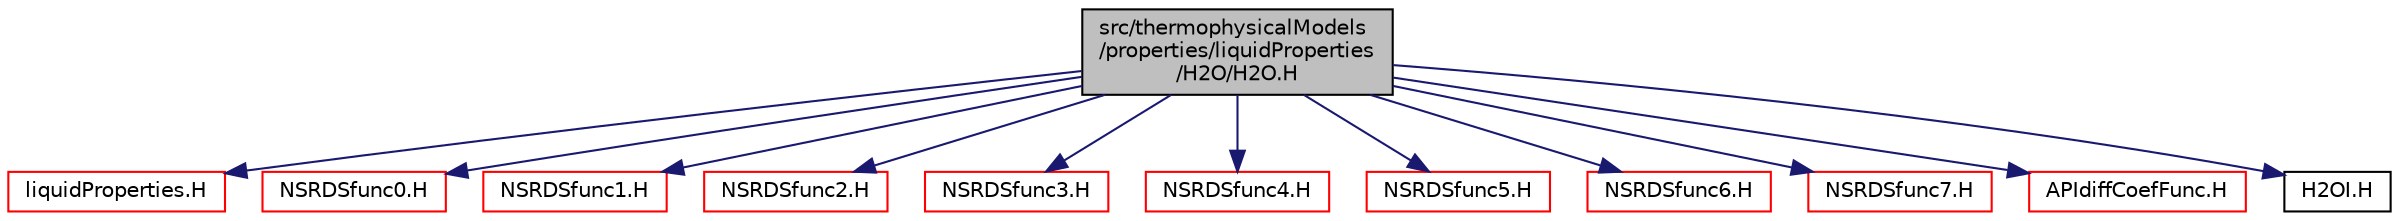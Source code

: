 digraph "src/thermophysicalModels/properties/liquidProperties/H2O/H2O.H"
{
  bgcolor="transparent";
  edge [fontname="Helvetica",fontsize="10",labelfontname="Helvetica",labelfontsize="10"];
  node [fontname="Helvetica",fontsize="10",shape=record];
  Node0 [label="src/thermophysicalModels\l/properties/liquidProperties\l/H2O/H2O.H",height=0.2,width=0.4,color="black", fillcolor="grey75", style="filled", fontcolor="black"];
  Node0 -> Node1 [color="midnightblue",fontsize="10",style="solid",fontname="Helvetica"];
  Node1 [label="liquidProperties.H",height=0.2,width=0.4,color="red",URL="$a16280.html"];
  Node0 -> Node91 [color="midnightblue",fontsize="10",style="solid",fontname="Helvetica"];
  Node91 [label="NSRDSfunc0.H",height=0.2,width=0.4,color="red",URL="$a17192.html"];
  Node0 -> Node93 [color="midnightblue",fontsize="10",style="solid",fontname="Helvetica"];
  Node93 [label="NSRDSfunc1.H",height=0.2,width=0.4,color="red",URL="$a17198.html"];
  Node0 -> Node94 [color="midnightblue",fontsize="10",style="solid",fontname="Helvetica"];
  Node94 [label="NSRDSfunc2.H",height=0.2,width=0.4,color="red",URL="$a17210.html"];
  Node0 -> Node95 [color="midnightblue",fontsize="10",style="solid",fontname="Helvetica"];
  Node95 [label="NSRDSfunc3.H",height=0.2,width=0.4,color="red",URL="$a17216.html"];
  Node0 -> Node96 [color="midnightblue",fontsize="10",style="solid",fontname="Helvetica"];
  Node96 [label="NSRDSfunc4.H",height=0.2,width=0.4,color="red",URL="$a17222.html"];
  Node0 -> Node97 [color="midnightblue",fontsize="10",style="solid",fontname="Helvetica"];
  Node97 [label="NSRDSfunc5.H",height=0.2,width=0.4,color="red",URL="$a17228.html"];
  Node0 -> Node98 [color="midnightblue",fontsize="10",style="solid",fontname="Helvetica"];
  Node98 [label="NSRDSfunc6.H",height=0.2,width=0.4,color="red",URL="$a17234.html"];
  Node0 -> Node99 [color="midnightblue",fontsize="10",style="solid",fontname="Helvetica"];
  Node99 [label="NSRDSfunc7.H",height=0.2,width=0.4,color="red",URL="$a17240.html"];
  Node0 -> Node100 [color="midnightblue",fontsize="10",style="solid",fontname="Helvetica"];
  Node100 [label="APIdiffCoefFunc.H",height=0.2,width=0.4,color="red",URL="$a17186.html"];
  Node0 -> Node101 [color="midnightblue",fontsize="10",style="solid",fontname="Helvetica"];
  Node101 [label="H2OI.H",height=0.2,width=0.4,color="black",URL="$a16247.html"];
}

